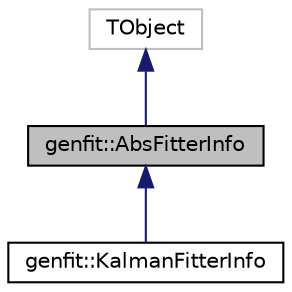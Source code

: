digraph "genfit::AbsFitterInfo"
{
 // LATEX_PDF_SIZE
  edge [fontname="Helvetica",fontsize="10",labelfontname="Helvetica",labelfontsize="10"];
  node [fontname="Helvetica",fontsize="10",shape=record];
  Node1 [label="genfit::AbsFitterInfo",height=0.2,width=0.4,color="black", fillcolor="grey75", style="filled", fontcolor="black",tooltip="This class collects all information needed and produced by a specific AbsFitter and is specific to on..."];
  Node2 -> Node1 [dir="back",color="midnightblue",fontsize="10",style="solid",fontname="Helvetica"];
  Node2 [label="TObject",height=0.2,width=0.4,color="grey75", fillcolor="white", style="filled",tooltip=" "];
  Node1 -> Node3 [dir="back",color="midnightblue",fontsize="10",style="solid",fontname="Helvetica"];
  Node3 [label="genfit::KalmanFitterInfo",height=0.2,width=0.4,color="black", fillcolor="white", style="filled",URL="$classgenfit_1_1KalmanFitterInfo.html",tooltip="Collects information needed and produced by a AbsKalmanFitter implementations and is specific to one ..."];
}
